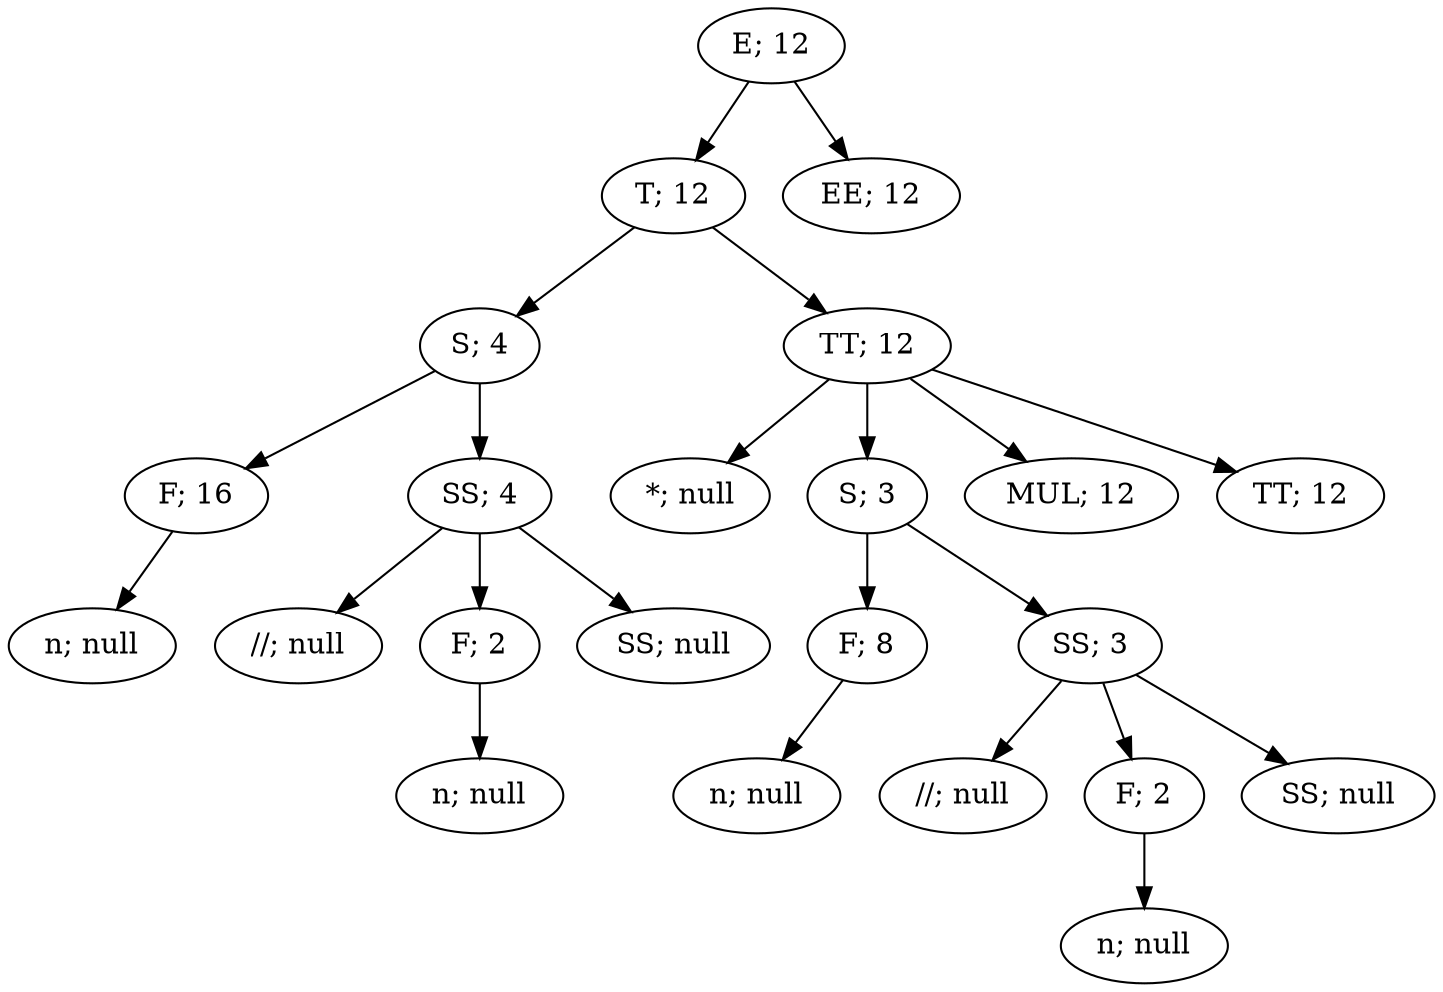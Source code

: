 digraph ParserResult {
"NonTerminal[name=E]_228" [label="E; 12"]
"NonTerminal[name=T]_226" [label="T; 12"]
"NonTerminal[name=E]_228"->"NonTerminal[name=T]_226";
"NonTerminal[name=T]_226" [label="T; 12"]
"NonTerminal[name=S]_213" [label="S; 4"]
"NonTerminal[name=T]_226"->"NonTerminal[name=S]_213";
"NonTerminal[name=S]_213" [label="S; 4"]
"NonTerminal[name=F]_207" [label="F; 16"]
"NonTerminal[name=S]_213"->"NonTerminal[name=F]_207";
"NonTerminal[name=F]_207" [label="F; 16"]
"Token{name='n', value='16'}_206" [label="n; null"]
"NonTerminal[name=F]_207"->"Token{name='n', value='16'}_206";
"Token{name='n', value='16'}_206" [label="n; null"]
"NonTerminal[name=SS]_212" [label="SS; 4"]
"NonTerminal[name=S]_213"->"NonTerminal[name=SS]_212";
"NonTerminal[name=SS]_212" [label="SS; 4"]
"Token{name='//', value='//'}_208" [label="//; null"]
"NonTerminal[name=SS]_212"->"Token{name='//', value='//'}_208";
"Token{name='//', value='//'}_208" [label="//; null"]
"NonTerminal[name=F]_210" [label="F; 2"]
"NonTerminal[name=SS]_212"->"NonTerminal[name=F]_210";
"NonTerminal[name=F]_210" [label="F; 2"]
"Token{name='n', value='2'}_209" [label="n; null"]
"NonTerminal[name=F]_210"->"Token{name='n', value='2'}_209";
"Token{name='n', value='2'}_209" [label="n; null"]
"NonTerminal[name=SS]_211" [label="SS; null"]
"NonTerminal[name=SS]_212"->"NonTerminal[name=SS]_211";
"NonTerminal[name=SS]_211" [label="SS; null"]
"NonTerminal[name=TT]_225" [label="TT; 12"]
"NonTerminal[name=T]_226"->"NonTerminal[name=TT]_225";
"NonTerminal[name=TT]_225" [label="TT; 12"]
"Token{name='*', value='*'}_214" [label="*; null"]
"NonTerminal[name=TT]_225"->"Token{name='*', value='*'}_214";
"Token{name='*', value='*'}_214" [label="*; null"]
"NonTerminal[name=S]_222" [label="S; 3"]
"NonTerminal[name=TT]_225"->"NonTerminal[name=S]_222";
"NonTerminal[name=S]_222" [label="S; 3"]
"NonTerminal[name=F]_216" [label="F; 8"]
"NonTerminal[name=S]_222"->"NonTerminal[name=F]_216";
"NonTerminal[name=F]_216" [label="F; 8"]
"Token{name='n', value='8'}_215" [label="n; null"]
"NonTerminal[name=F]_216"->"Token{name='n', value='8'}_215";
"Token{name='n', value='8'}_215" [label="n; null"]
"NonTerminal[name=SS]_221" [label="SS; 3"]
"NonTerminal[name=S]_222"->"NonTerminal[name=SS]_221";
"NonTerminal[name=SS]_221" [label="SS; 3"]
"Token{name='//', value='//'}_217" [label="//; null"]
"NonTerminal[name=SS]_221"->"Token{name='//', value='//'}_217";
"Token{name='//', value='//'}_217" [label="//; null"]
"NonTerminal[name=F]_219" [label="F; 2"]
"NonTerminal[name=SS]_221"->"NonTerminal[name=F]_219";
"NonTerminal[name=F]_219" [label="F; 2"]
"Token{name='n', value='2'}_218" [label="n; null"]
"NonTerminal[name=F]_219"->"Token{name='n', value='2'}_218";
"Token{name='n', value='2'}_218" [label="n; null"]
"NonTerminal[name=SS]_220" [label="SS; null"]
"NonTerminal[name=SS]_221"->"NonTerminal[name=SS]_220";
"NonTerminal[name=SS]_220" [label="SS; null"]
"NonTerminal[name=MUL]_223" [label="MUL; 12"]
"NonTerminal[name=TT]_225"->"NonTerminal[name=MUL]_223";
"NonTerminal[name=MUL]_223" [label="MUL; 12"]
"NonTerminal[name=TT]_224" [label="TT; 12"]
"NonTerminal[name=TT]_225"->"NonTerminal[name=TT]_224";
"NonTerminal[name=TT]_224" [label="TT; 12"]
"NonTerminal[name=EE]_227" [label="EE; 12"]
"NonTerminal[name=E]_228"->"NonTerminal[name=EE]_227";
"NonTerminal[name=EE]_227" [label="EE; 12"]
}